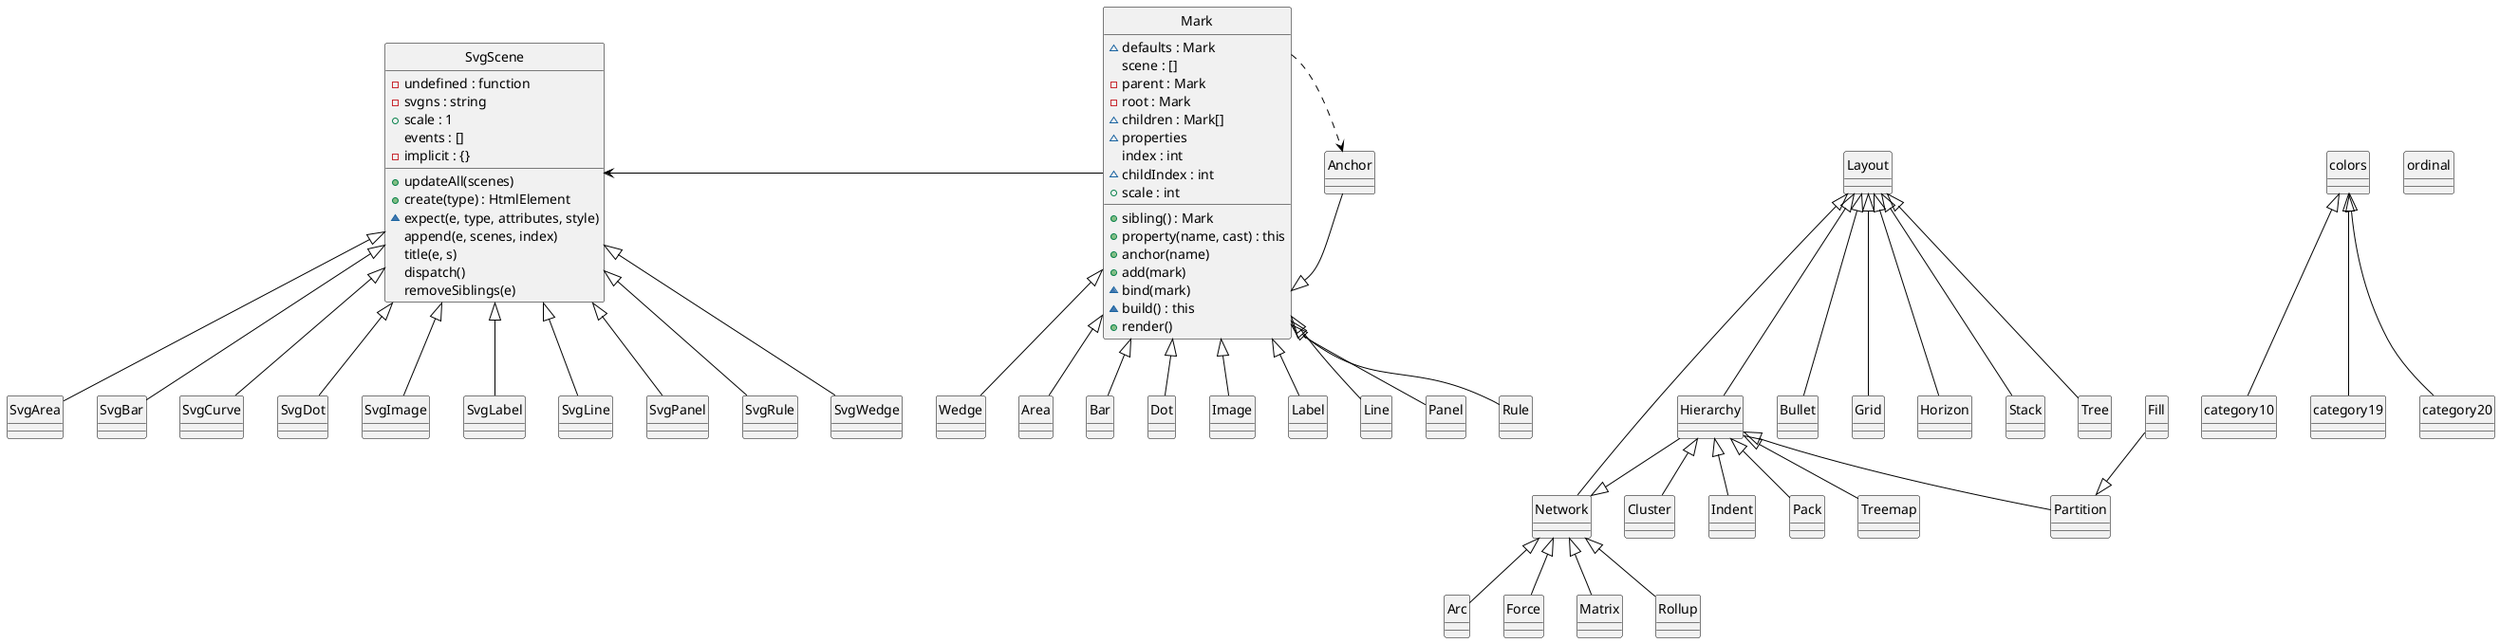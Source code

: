@startuml

'skinparam monochrome true
'skinparam classBackgroundColor White
skinparam classArrowColor Black
skinparam classBorderColor Black
skinparam stereotypeCBackgroundColor Gray
'hide members
hide circle

class Mark {
    ~defaults : Mark
    scene : []
    -parent : Mark
    -root : Mark
    ~children : Mark[]
    ~properties
    index : int
    ~childIndex : int
    +scale : int
    +sibling() : Mark
    +property(name, cast) : this
    +anchor(name)
    +add(mark)
    '+def(name, v)
    ~bind(mark)
    ~build() : this
    +render()
}

class Wedge {
    '-cousin()
}
Mark <|-- Anchor
Mark <|-- Area
Mark <|-- Bar
Mark <|-- Dot
Mark <|-- Image
Mark <|-- Label
Mark <|-- Line
Mark <|-- Panel
Mark <|-- Rule
Mark <|-- Wedge
Mark -l-> SvgScene
Mark .r.> Anchor

class Layout
Layout <|-- Hierarchy 
Layout <|-- Network
Layout <|-- Bullet
Layout <|-- Grid
Layout <|-- Horizon
Layout <|-- Stack
Layout <|-- Tree
Hierarchy --|> Network
Hierarchy <|-- Cluster
Hierarchy <|-- Indent
Hierarchy <|-- Pack
Hierarchy <|-- Partition
Hierarchy <|-- Treemap
Network <|-- Arc
Network <|-- Force
Network <|-- Matrix
Network <|-- Rollup
Fill --|> Partition 

class colors
colors <|-- category10
colors <|-- category19
colors <|-- category20

class ordinal 

class SvgScene {
    -undefined : function
    -svgns : string
    +scale : 1
    events : []
    -implicit : {}
    +updateAll(scenes)
    +create(type) : HtmlElement
    ~expect(e, type, attributes, style)
    append(e, scenes, index)
    title(e, s)
    dispatch()
    removeSiblings(e)
}
SvgScene <|-- SvgArea
SvgScene <|-- SvgBar
SvgScene <|-- SvgCurve
SvgScene <|-- SvgDot
SvgScene <|-- SvgImage
SvgScene <|-- SvgLabel
SvgScene <|-- SvgLine
SvgScene <|-- SvgPanel
SvgScene <|-- SvgRule
SvgScene <|-- SvgWedge


@enduml